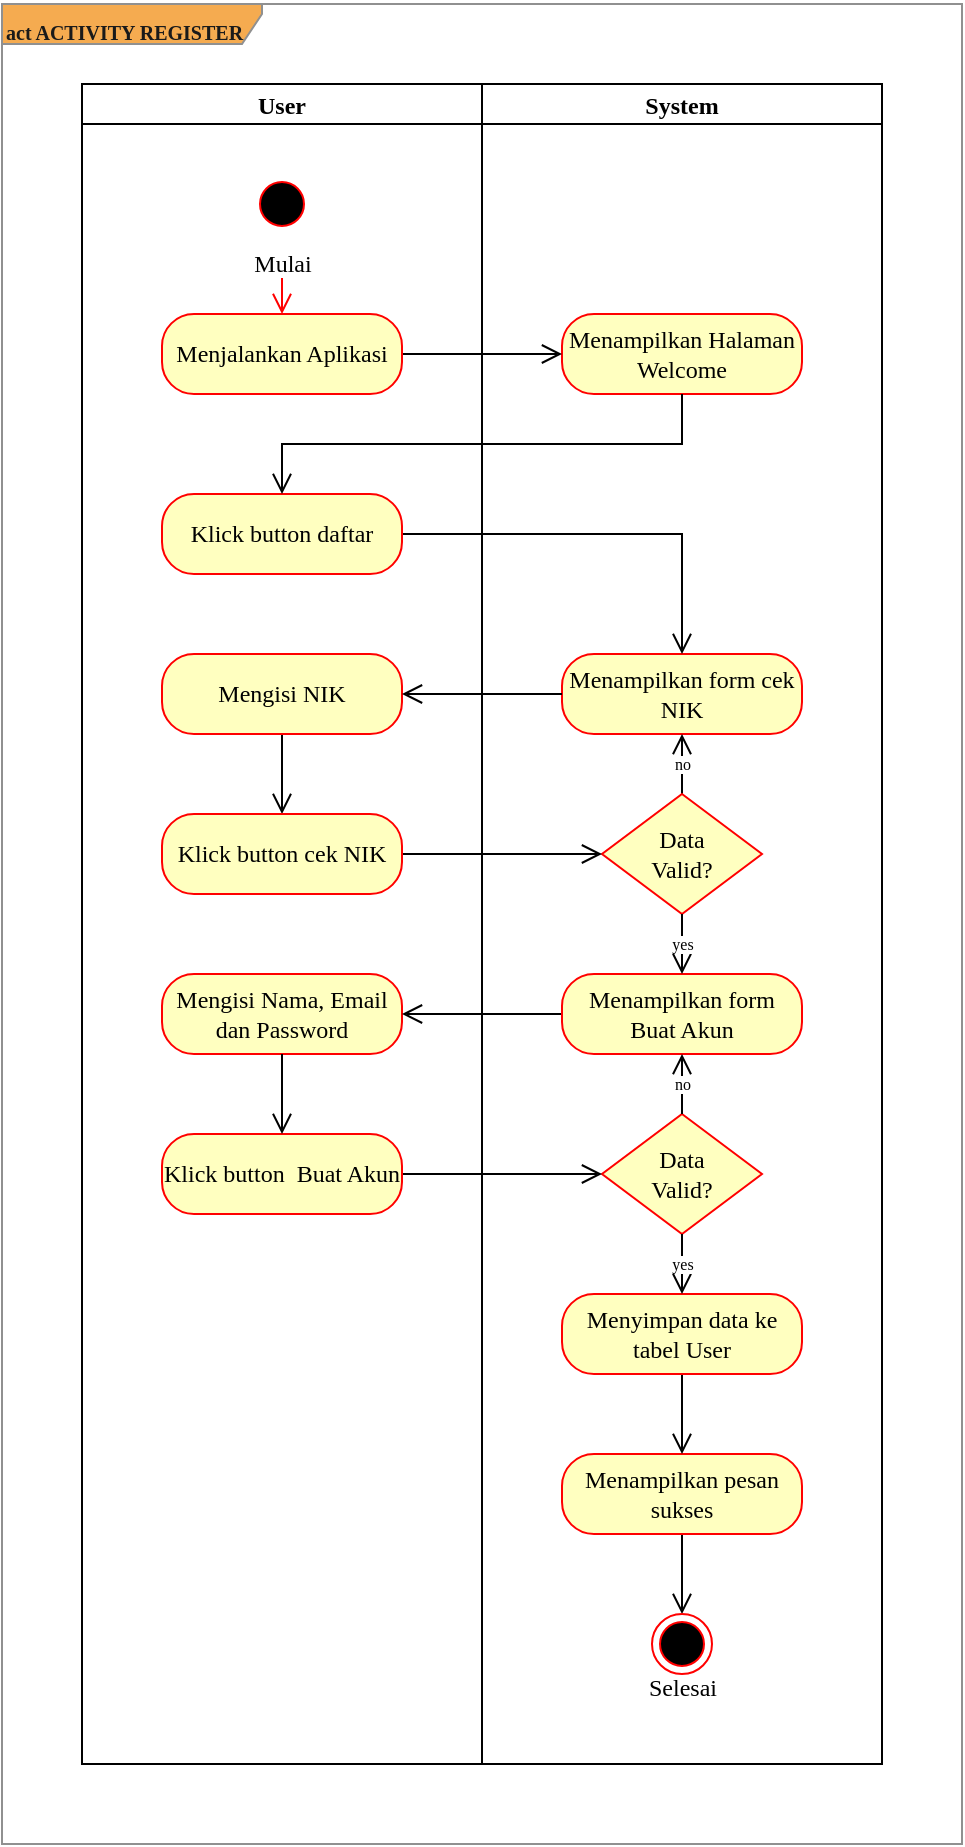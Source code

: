 <mxfile version="15.7.0" type="github">
  <diagram id="C5RBs43oDa-KdzZeNtuy" name="Page-1">
    <mxGraphModel dx="1468" dy="796" grid="1" gridSize="10" guides="1" tooltips="1" connect="1" arrows="1" fold="1" page="1" pageScale="1" pageWidth="827" pageHeight="1169" math="0" shadow="0">
      <root>
        <mxCell id="WIyWlLk6GJQsqaUBKTNV-0" />
        <mxCell id="WIyWlLk6GJQsqaUBKTNV-1" parent="WIyWlLk6GJQsqaUBKTNV-0" />
        <mxCell id="iysmJdtdL367VMLZ1q8t-0" value="&lt;font size=&quot;1&quot;&gt;&lt;b&gt;act ACTIVITY REGISTER&lt;/b&gt;&lt;/font&gt;" style="shape=umlFrame;whiteSpace=wrap;html=1;hachureGap=4;pointerEvents=0;fontFamily=Times New Roman;fontSize=20;width=130;height=20;fillColor=#F5AB50;strokeColor=#909090;fontColor=#1A1A1A;align=left;" vertex="1" parent="WIyWlLk6GJQsqaUBKTNV-1">
          <mxGeometry x="80" y="40" width="480" height="920" as="geometry" />
        </mxCell>
        <mxCell id="iysmJdtdL367VMLZ1q8t-14" value="User" style="swimlane;startSize=20;hachureGap=4;pointerEvents=0;fontFamily=Times New Roman;fontSize=12;align=center;" vertex="1" parent="WIyWlLk6GJQsqaUBKTNV-1">
          <mxGeometry x="120" y="80" width="200" height="840" as="geometry" />
        </mxCell>
        <mxCell id="iysmJdtdL367VMLZ1q8t-18" value="" style="ellipse;html=1;shape=startState;fillColor=#000000;strokeColor=#ff0000;hachureGap=4;pointerEvents=0;fontFamily=Times New Roman;fontSize=12;align=center;" vertex="1" parent="iysmJdtdL367VMLZ1q8t-14">
          <mxGeometry x="85" y="45" width="30" height="30" as="geometry" />
        </mxCell>
        <mxCell id="iysmJdtdL367VMLZ1q8t-35" value="Mengisi Nama, Email dan Password" style="rounded=1;whiteSpace=wrap;html=1;arcSize=40;fontColor=#000000;fillColor=#ffffc0;strokeColor=#ff0000;hachureGap=4;pointerEvents=0;fontFamily=Times New Roman;fontSize=12;align=center;" vertex="1" parent="iysmJdtdL367VMLZ1q8t-14">
          <mxGeometry x="40" y="445" width="120" height="40" as="geometry" />
        </mxCell>
        <mxCell id="iysmJdtdL367VMLZ1q8t-15" value="System" style="swimlane;startSize=20;hachureGap=4;pointerEvents=0;fontFamily=Times New Roman;fontSize=12;align=center;" vertex="1" parent="WIyWlLk6GJQsqaUBKTNV-1">
          <mxGeometry x="320" y="80" width="200" height="840" as="geometry" />
        </mxCell>
        <mxCell id="iysmJdtdL367VMLZ1q8t-22" value="Menampilkan Halaman Welcome" style="rounded=1;whiteSpace=wrap;html=1;arcSize=40;fontColor=#000000;fillColor=#ffffc0;strokeColor=#ff0000;hachureGap=4;pointerEvents=0;fontFamily=Times New Roman;fontSize=12;align=center;" vertex="1" parent="iysmJdtdL367VMLZ1q8t-15">
          <mxGeometry x="40" y="115" width="120" height="40" as="geometry" />
        </mxCell>
        <mxCell id="iysmJdtdL367VMLZ1q8t-24" value="Menampilkan form cek NIK" style="rounded=1;whiteSpace=wrap;html=1;arcSize=40;fontColor=#000000;fillColor=#ffffc0;strokeColor=#ff0000;hachureGap=4;pointerEvents=0;fontFamily=Times New Roman;fontSize=12;align=center;" vertex="1" parent="iysmJdtdL367VMLZ1q8t-15">
          <mxGeometry x="40" y="285" width="120" height="40" as="geometry" />
        </mxCell>
        <mxCell id="iysmJdtdL367VMLZ1q8t-53" value="no" style="edgeStyle=orthogonalEdgeStyle;rounded=0;hachureGap=4;orthogonalLoop=1;jettySize=auto;html=1;exitX=0.5;exitY=0;exitDx=0;exitDy=0;entryX=0.5;entryY=1;entryDx=0;entryDy=0;fontFamily=Times New Roman;fontSize=8;endArrow=open;startSize=14;endSize=8;sourcePerimeterSpacing=8;targetPerimeterSpacing=8;" edge="1" parent="iysmJdtdL367VMLZ1q8t-15" source="iysmJdtdL367VMLZ1q8t-31" target="iysmJdtdL367VMLZ1q8t-24">
          <mxGeometry relative="1" as="geometry" />
        </mxCell>
        <mxCell id="iysmJdtdL367VMLZ1q8t-31" value="Data &lt;br&gt;Valid?" style="rhombus;whiteSpace=wrap;html=1;fillColor=#ffffc0;strokeColor=#ff0000;hachureGap=4;pointerEvents=0;fontFamily=Times New Roman;fontSize=12;align=center;" vertex="1" parent="iysmJdtdL367VMLZ1q8t-15">
          <mxGeometry x="60" y="355" width="80" height="60" as="geometry" />
        </mxCell>
        <mxCell id="iysmJdtdL367VMLZ1q8t-37" value="Data &lt;br&gt;Valid?" style="rhombus;whiteSpace=wrap;html=1;fillColor=#ffffc0;strokeColor=#ff0000;hachureGap=4;pointerEvents=0;fontFamily=Times New Roman;fontSize=12;align=center;" vertex="1" parent="iysmJdtdL367VMLZ1q8t-15">
          <mxGeometry x="60" y="515" width="80" height="60" as="geometry" />
        </mxCell>
        <mxCell id="iysmJdtdL367VMLZ1q8t-62" style="edgeStyle=orthogonalEdgeStyle;rounded=0;hachureGap=4;orthogonalLoop=1;jettySize=auto;html=1;exitX=0.5;exitY=1;exitDx=0;exitDy=0;entryX=0.5;entryY=0;entryDx=0;entryDy=0;fontFamily=Times New Roman;fontSize=8;endArrow=open;startSize=14;endSize=8;sourcePerimeterSpacing=8;targetPerimeterSpacing=8;" edge="1" parent="iysmJdtdL367VMLZ1q8t-15" source="iysmJdtdL367VMLZ1q8t-41" target="iysmJdtdL367VMLZ1q8t-42">
          <mxGeometry relative="1" as="geometry" />
        </mxCell>
        <mxCell id="iysmJdtdL367VMLZ1q8t-41" value="Menampilkan pesan sukses" style="rounded=1;whiteSpace=wrap;html=1;arcSize=40;fontColor=#000000;fillColor=#ffffc0;strokeColor=#ff0000;hachureGap=4;pointerEvents=0;fontFamily=Times New Roman;fontSize=12;align=center;" vertex="1" parent="iysmJdtdL367VMLZ1q8t-15">
          <mxGeometry x="40" y="685" width="120" height="40" as="geometry" />
        </mxCell>
        <mxCell id="iysmJdtdL367VMLZ1q8t-42" value="&lt;br&gt;&lt;br&gt;&lt;br&gt;Selesai" style="ellipse;html=1;shape=endState;fillColor=#000000;strokeColor=#ff0000;hachureGap=4;pointerEvents=0;fontFamily=Times New Roman;fontSize=12;align=center;" vertex="1" parent="iysmJdtdL367VMLZ1q8t-15">
          <mxGeometry x="85" y="765" width="30" height="30" as="geometry" />
        </mxCell>
        <mxCell id="iysmJdtdL367VMLZ1q8t-44" style="edgeStyle=none;curved=1;rounded=0;hachureGap=4;orthogonalLoop=1;jettySize=auto;html=1;exitX=1;exitY=0.5;exitDx=0;exitDy=0;entryX=0;entryY=0.5;entryDx=0;entryDy=0;fontFamily=Times New Roman;fontSize=8;endArrow=open;startSize=14;endSize=8;sourcePerimeterSpacing=8;targetPerimeterSpacing=8;" edge="1" parent="WIyWlLk6GJQsqaUBKTNV-1" source="iysmJdtdL367VMLZ1q8t-20" target="iysmJdtdL367VMLZ1q8t-22">
          <mxGeometry relative="1" as="geometry" />
        </mxCell>
        <mxCell id="iysmJdtdL367VMLZ1q8t-20" value="Menjalankan Aplikasi" style="rounded=1;whiteSpace=wrap;html=1;arcSize=40;fontColor=#000000;fillColor=#ffffc0;strokeColor=#ff0000;hachureGap=4;pointerEvents=0;fontFamily=Times New Roman;fontSize=12;align=center;" vertex="1" parent="WIyWlLk6GJQsqaUBKTNV-1">
          <mxGeometry x="160" y="195" width="120" height="40" as="geometry" />
        </mxCell>
        <mxCell id="iysmJdtdL367VMLZ1q8t-51" style="edgeStyle=orthogonalEdgeStyle;rounded=0;hachureGap=4;orthogonalLoop=1;jettySize=auto;html=1;exitX=1;exitY=0.5;exitDx=0;exitDy=0;entryX=0.5;entryY=0;entryDx=0;entryDy=0;fontFamily=Times New Roman;fontSize=8;endArrow=open;startSize=14;endSize=8;sourcePerimeterSpacing=8;targetPerimeterSpacing=8;" edge="1" parent="WIyWlLk6GJQsqaUBKTNV-1" source="iysmJdtdL367VMLZ1q8t-23" target="iysmJdtdL367VMLZ1q8t-24">
          <mxGeometry relative="1" as="geometry" />
        </mxCell>
        <mxCell id="iysmJdtdL367VMLZ1q8t-23" value="Klick button daftar" style="rounded=1;whiteSpace=wrap;html=1;arcSize=40;fontColor=#000000;fillColor=#ffffc0;strokeColor=#ff0000;hachureGap=4;pointerEvents=0;fontFamily=Times New Roman;fontSize=12;align=center;" vertex="1" parent="WIyWlLk6GJQsqaUBKTNV-1">
          <mxGeometry x="160" y="285" width="120" height="40" as="geometry" />
        </mxCell>
        <mxCell id="iysmJdtdL367VMLZ1q8t-48" style="edgeStyle=orthogonalEdgeStyle;rounded=0;hachureGap=4;orthogonalLoop=1;jettySize=auto;html=1;exitX=0.5;exitY=1;exitDx=0;exitDy=0;entryX=0.5;entryY=0;entryDx=0;entryDy=0;fontFamily=Times New Roman;fontSize=8;endArrow=open;startSize=14;endSize=8;sourcePerimeterSpacing=8;targetPerimeterSpacing=8;" edge="1" parent="WIyWlLk6GJQsqaUBKTNV-1" source="iysmJdtdL367VMLZ1q8t-25" target="iysmJdtdL367VMLZ1q8t-26">
          <mxGeometry relative="1" as="geometry" />
        </mxCell>
        <mxCell id="iysmJdtdL367VMLZ1q8t-25" value="Mengisi NIK" style="rounded=1;whiteSpace=wrap;html=1;arcSize=40;fontColor=#000000;fillColor=#ffffc0;strokeColor=#ff0000;hachureGap=4;pointerEvents=0;fontFamily=Times New Roman;fontSize=12;align=center;" vertex="1" parent="WIyWlLk6GJQsqaUBKTNV-1">
          <mxGeometry x="160" y="365" width="120" height="40" as="geometry" />
        </mxCell>
        <mxCell id="iysmJdtdL367VMLZ1q8t-49" style="edgeStyle=orthogonalEdgeStyle;rounded=0;hachureGap=4;orthogonalLoop=1;jettySize=auto;html=1;exitX=1;exitY=0.5;exitDx=0;exitDy=0;entryX=0;entryY=0.5;entryDx=0;entryDy=0;fontFamily=Times New Roman;fontSize=8;endArrow=open;startSize=14;endSize=8;sourcePerimeterSpacing=8;targetPerimeterSpacing=8;" edge="1" parent="WIyWlLk6GJQsqaUBKTNV-1" source="iysmJdtdL367VMLZ1q8t-26" target="iysmJdtdL367VMLZ1q8t-31">
          <mxGeometry relative="1" as="geometry" />
        </mxCell>
        <mxCell id="iysmJdtdL367VMLZ1q8t-26" value="Klick button&amp;nbsp;cek NIK" style="rounded=1;whiteSpace=wrap;html=1;arcSize=40;fontColor=#000000;fillColor=#ffffc0;strokeColor=#ff0000;hachureGap=4;pointerEvents=0;fontFamily=Times New Roman;fontSize=12;align=center;" vertex="1" parent="WIyWlLk6GJQsqaUBKTNV-1">
          <mxGeometry x="160" y="445" width="120" height="40" as="geometry" />
        </mxCell>
        <mxCell id="iysmJdtdL367VMLZ1q8t-55" style="edgeStyle=orthogonalEdgeStyle;rounded=0;hachureGap=4;orthogonalLoop=1;jettySize=auto;html=1;exitX=0;exitY=0.5;exitDx=0;exitDy=0;entryX=1;entryY=0.5;entryDx=0;entryDy=0;fontFamily=Times New Roman;fontSize=8;endArrow=open;startSize=14;endSize=8;sourcePerimeterSpacing=8;targetPerimeterSpacing=8;" edge="1" parent="WIyWlLk6GJQsqaUBKTNV-1" source="iysmJdtdL367VMLZ1q8t-34" target="iysmJdtdL367VMLZ1q8t-35">
          <mxGeometry relative="1" as="geometry" />
        </mxCell>
        <mxCell id="iysmJdtdL367VMLZ1q8t-34" value="Menampilkan form Buat Akun" style="rounded=1;whiteSpace=wrap;html=1;arcSize=40;fontColor=#000000;fillColor=#ffffc0;strokeColor=#ff0000;hachureGap=4;pointerEvents=0;fontFamily=Times New Roman;fontSize=12;align=center;" vertex="1" parent="WIyWlLk6GJQsqaUBKTNV-1">
          <mxGeometry x="360" y="525" width="120" height="40" as="geometry" />
        </mxCell>
        <mxCell id="iysmJdtdL367VMLZ1q8t-57" style="edgeStyle=orthogonalEdgeStyle;rounded=0;hachureGap=4;orthogonalLoop=1;jettySize=auto;html=1;exitX=1;exitY=0.5;exitDx=0;exitDy=0;entryX=0;entryY=0.5;entryDx=0;entryDy=0;fontFamily=Times New Roman;fontSize=8;endArrow=open;startSize=14;endSize=8;sourcePerimeterSpacing=8;targetPerimeterSpacing=8;" edge="1" parent="WIyWlLk6GJQsqaUBKTNV-1" source="iysmJdtdL367VMLZ1q8t-36" target="iysmJdtdL367VMLZ1q8t-37">
          <mxGeometry relative="1" as="geometry" />
        </mxCell>
        <mxCell id="iysmJdtdL367VMLZ1q8t-36" value="Klick button&amp;nbsp; Buat Akun" style="rounded=1;whiteSpace=wrap;html=1;arcSize=40;fontColor=#000000;fillColor=#ffffc0;strokeColor=#ff0000;hachureGap=4;pointerEvents=0;fontFamily=Times New Roman;fontSize=12;align=center;" vertex="1" parent="WIyWlLk6GJQsqaUBKTNV-1">
          <mxGeometry x="160" y="605" width="120" height="40" as="geometry" />
        </mxCell>
        <mxCell id="iysmJdtdL367VMLZ1q8t-60" style="edgeStyle=orthogonalEdgeStyle;rounded=0;hachureGap=4;orthogonalLoop=1;jettySize=auto;html=1;exitX=0.5;exitY=1;exitDx=0;exitDy=0;entryX=0.5;entryY=0;entryDx=0;entryDy=0;fontFamily=Times New Roman;fontSize=8;endArrow=open;startSize=14;endSize=8;sourcePerimeterSpacing=8;targetPerimeterSpacing=8;" edge="1" parent="WIyWlLk6GJQsqaUBKTNV-1" source="iysmJdtdL367VMLZ1q8t-40" target="iysmJdtdL367VMLZ1q8t-41">
          <mxGeometry relative="1" as="geometry" />
        </mxCell>
        <mxCell id="iysmJdtdL367VMLZ1q8t-40" value="Menyimpan data ke tabel User" style="rounded=1;whiteSpace=wrap;html=1;arcSize=40;fontColor=#000000;fillColor=#ffffc0;strokeColor=#ff0000;hachureGap=4;pointerEvents=0;fontFamily=Times New Roman;fontSize=12;align=center;" vertex="1" parent="WIyWlLk6GJQsqaUBKTNV-1">
          <mxGeometry x="360" y="685" width="120" height="40" as="geometry" />
        </mxCell>
        <mxCell id="iysmJdtdL367VMLZ1q8t-19" value="Mulai" style="edgeStyle=orthogonalEdgeStyle;html=1;verticalAlign=bottom;endArrow=open;endSize=8;strokeColor=#ff0000;rounded=0;hachureGap=4;fontFamily=Times New Roman;fontSize=12;sourcePerimeterSpacing=8;targetPerimeterSpacing=8;curved=1;entryX=0.5;entryY=0;entryDx=0;entryDy=0;" edge="1" source="iysmJdtdL367VMLZ1q8t-18" parent="WIyWlLk6GJQsqaUBKTNV-1" target="iysmJdtdL367VMLZ1q8t-20">
          <mxGeometry relative="1" as="geometry">
            <mxPoint x="220" y="205" as="targetPoint" />
          </mxGeometry>
        </mxCell>
        <mxCell id="iysmJdtdL367VMLZ1q8t-45" style="edgeStyle=orthogonalEdgeStyle;rounded=0;hachureGap=4;orthogonalLoop=1;jettySize=auto;html=1;exitX=0.5;exitY=1;exitDx=0;exitDy=0;entryX=0.5;entryY=0;entryDx=0;entryDy=0;fontFamily=Times New Roman;fontSize=8;endArrow=open;startSize=14;endSize=8;sourcePerimeterSpacing=8;targetPerimeterSpacing=8;" edge="1" parent="WIyWlLk6GJQsqaUBKTNV-1" source="iysmJdtdL367VMLZ1q8t-22" target="iysmJdtdL367VMLZ1q8t-23">
          <mxGeometry relative="1" as="geometry" />
        </mxCell>
        <mxCell id="iysmJdtdL367VMLZ1q8t-52" style="edgeStyle=orthogonalEdgeStyle;rounded=0;hachureGap=4;orthogonalLoop=1;jettySize=auto;html=1;exitX=0;exitY=0.5;exitDx=0;exitDy=0;entryX=1;entryY=0.5;entryDx=0;entryDy=0;fontFamily=Times New Roman;fontSize=8;endArrow=open;startSize=14;endSize=8;sourcePerimeterSpacing=8;targetPerimeterSpacing=8;" edge="1" parent="WIyWlLk6GJQsqaUBKTNV-1" source="iysmJdtdL367VMLZ1q8t-24" target="iysmJdtdL367VMLZ1q8t-25">
          <mxGeometry relative="1" as="geometry" />
        </mxCell>
        <mxCell id="iysmJdtdL367VMLZ1q8t-54" value="yes" style="edgeStyle=orthogonalEdgeStyle;rounded=0;hachureGap=4;orthogonalLoop=1;jettySize=auto;html=1;exitX=0.5;exitY=1;exitDx=0;exitDy=0;entryX=0.5;entryY=0;entryDx=0;entryDy=0;fontFamily=Times New Roman;fontSize=8;endArrow=open;startSize=14;endSize=8;sourcePerimeterSpacing=8;targetPerimeterSpacing=8;" edge="1" parent="WIyWlLk6GJQsqaUBKTNV-1" source="iysmJdtdL367VMLZ1q8t-31" target="iysmJdtdL367VMLZ1q8t-34">
          <mxGeometry relative="1" as="geometry" />
        </mxCell>
        <mxCell id="iysmJdtdL367VMLZ1q8t-56" style="edgeStyle=orthogonalEdgeStyle;rounded=0;hachureGap=4;orthogonalLoop=1;jettySize=auto;html=1;exitX=0.5;exitY=1;exitDx=0;exitDy=0;entryX=0.5;entryY=0;entryDx=0;entryDy=0;fontFamily=Times New Roman;fontSize=8;endArrow=open;startSize=14;endSize=8;sourcePerimeterSpacing=8;targetPerimeterSpacing=8;" edge="1" parent="WIyWlLk6GJQsqaUBKTNV-1" source="iysmJdtdL367VMLZ1q8t-35" target="iysmJdtdL367VMLZ1q8t-36">
          <mxGeometry relative="1" as="geometry" />
        </mxCell>
        <mxCell id="iysmJdtdL367VMLZ1q8t-58" value="no" style="edgeStyle=orthogonalEdgeStyle;rounded=0;hachureGap=4;orthogonalLoop=1;jettySize=auto;html=1;exitX=0.5;exitY=0;exitDx=0;exitDy=0;entryX=0.5;entryY=1;entryDx=0;entryDy=0;fontFamily=Times New Roman;fontSize=8;endArrow=open;startSize=14;endSize=8;sourcePerimeterSpacing=8;targetPerimeterSpacing=8;" edge="1" parent="WIyWlLk6GJQsqaUBKTNV-1" source="iysmJdtdL367VMLZ1q8t-37" target="iysmJdtdL367VMLZ1q8t-34">
          <mxGeometry relative="1" as="geometry" />
        </mxCell>
        <mxCell id="iysmJdtdL367VMLZ1q8t-59" value="yes" style="edgeStyle=orthogonalEdgeStyle;rounded=0;hachureGap=4;orthogonalLoop=1;jettySize=auto;html=1;exitX=0.5;exitY=1;exitDx=0;exitDy=0;entryX=0.5;entryY=0;entryDx=0;entryDy=0;fontFamily=Times New Roman;fontSize=8;endArrow=open;startSize=14;endSize=8;sourcePerimeterSpacing=8;targetPerimeterSpacing=8;" edge="1" parent="WIyWlLk6GJQsqaUBKTNV-1" source="iysmJdtdL367VMLZ1q8t-37" target="iysmJdtdL367VMLZ1q8t-40">
          <mxGeometry relative="1" as="geometry" />
        </mxCell>
      </root>
    </mxGraphModel>
  </diagram>
</mxfile>
